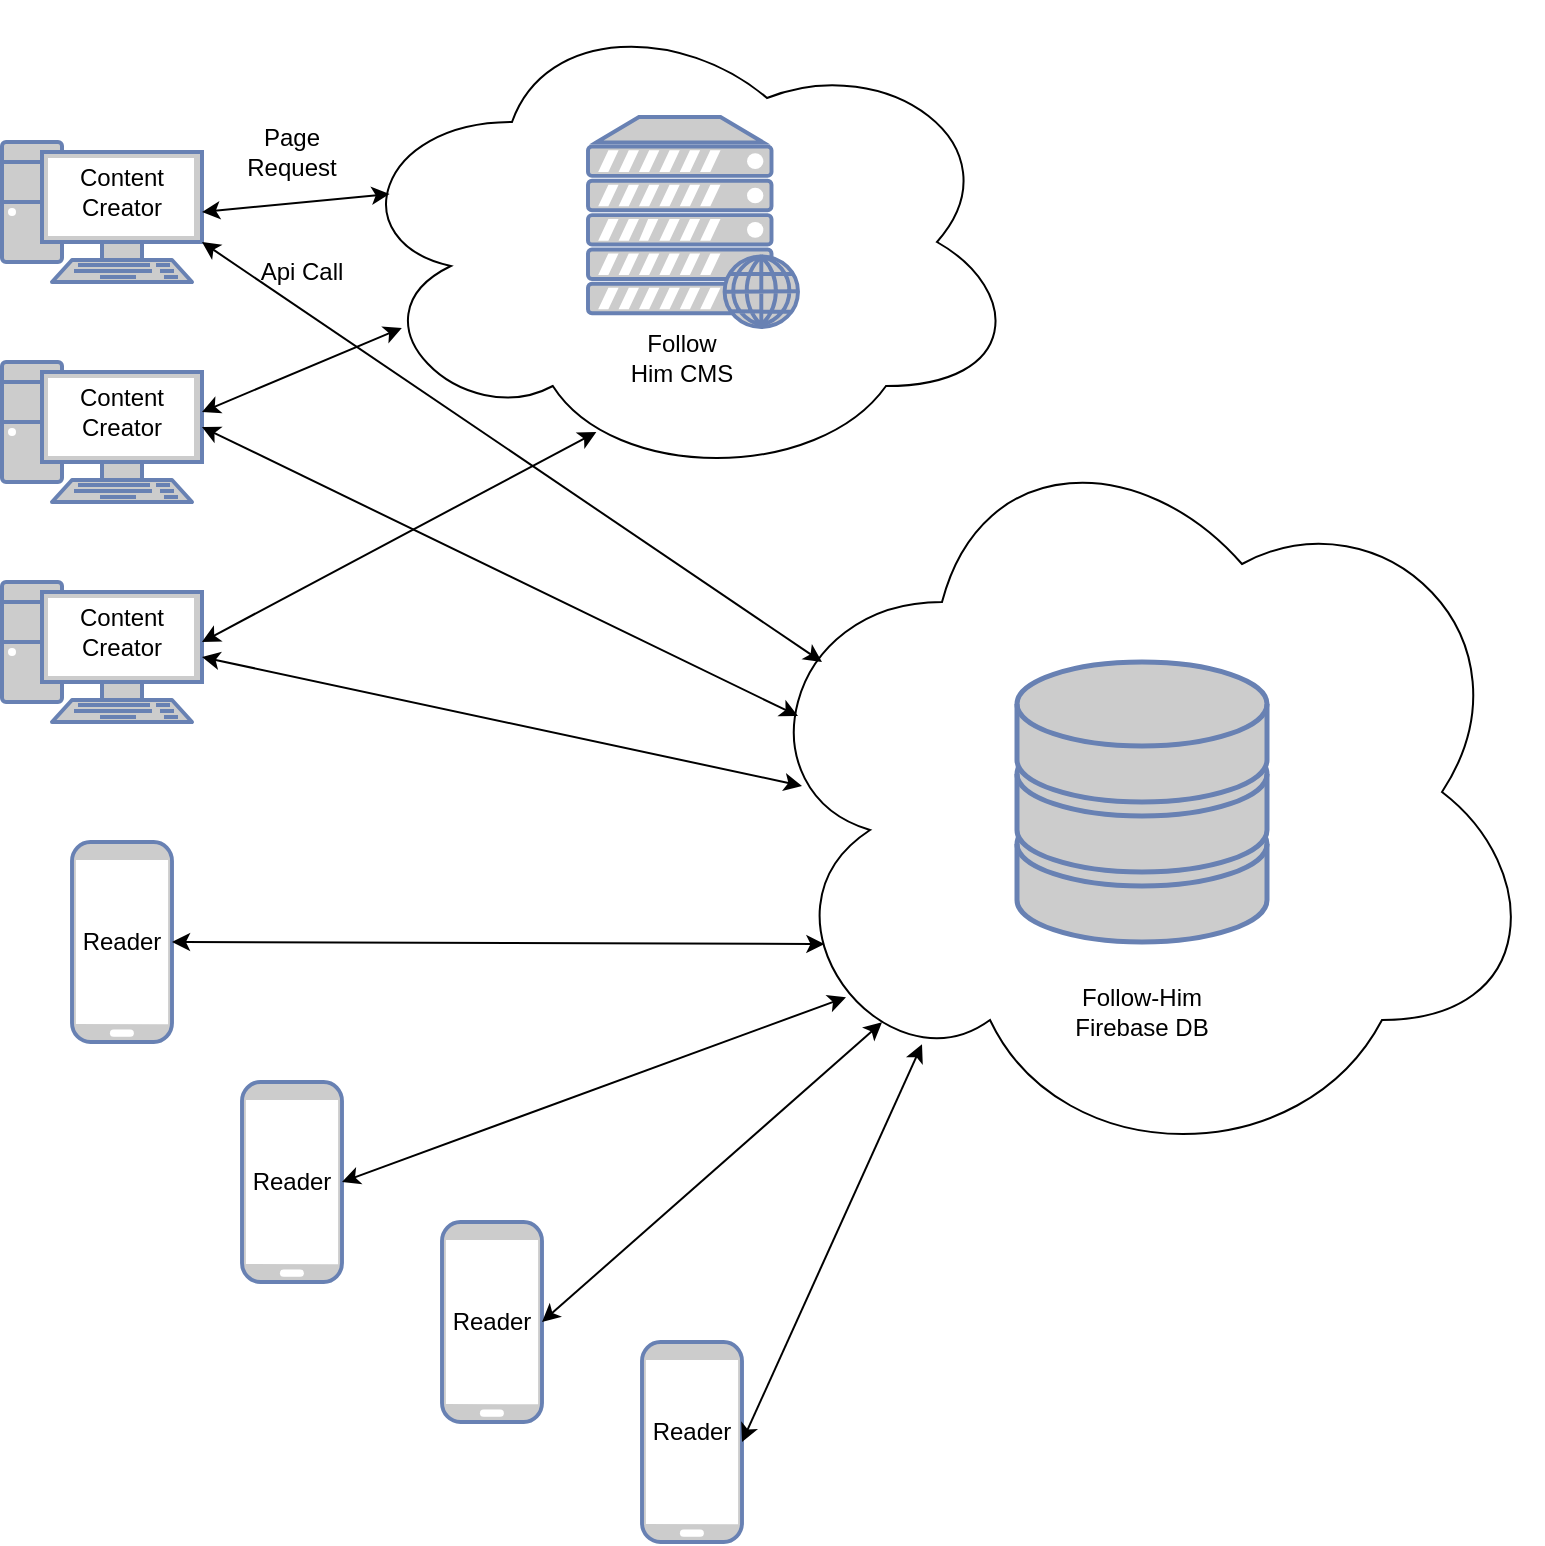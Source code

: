 <mxfile version="15.9.1" type="device" pages="2"><diagram id="mz4VsZCvNTuuW2_Xtrlt" name="Page-1"><mxGraphModel dx="898" dy="1681" grid="1" gridSize="10" guides="1" tooltips="1" connect="1" arrows="1" fold="1" page="1" pageScale="1" pageWidth="850" pageHeight="1100" math="0" shadow="0"><root><mxCell id="0"/><mxCell id="1" parent="0"/><mxCell id="uoEYNqo_Tn6L4vWwAWvo-4" value="" style="fontColor=#0066CC;verticalAlign=top;verticalLabelPosition=bottom;labelPosition=center;align=center;html=1;outlineConnect=0;fillColor=#CCCCCC;strokeColor=#6881B3;gradientColor=none;gradientDirection=north;strokeWidth=2;shape=mxgraph.networks.pc;" parent="1" vertex="1"><mxGeometry x="80" y="260" width="100" height="70" as="geometry"/></mxCell><mxCell id="uoEYNqo_Tn6L4vWwAWvo-5" value="" style="fontColor=#0066CC;verticalAlign=top;verticalLabelPosition=bottom;labelPosition=center;align=center;html=1;outlineConnect=0;fillColor=#CCCCCC;strokeColor=#6881B3;gradientColor=none;gradientDirection=north;strokeWidth=2;shape=mxgraph.networks.pc;" parent="1" vertex="1"><mxGeometry x="80" y="150" width="100" height="70" as="geometry"/></mxCell><mxCell id="uoEYNqo_Tn6L4vWwAWvo-6" value="" style="fontColor=#0066CC;verticalAlign=top;verticalLabelPosition=bottom;labelPosition=center;align=center;html=1;outlineConnect=0;fillColor=#CCCCCC;strokeColor=#6881B3;gradientColor=none;gradientDirection=north;strokeWidth=2;shape=mxgraph.networks.pc;" parent="1" vertex="1"><mxGeometry x="80" y="40" width="100" height="70" as="geometry"/></mxCell><mxCell id="uoEYNqo_Tn6L4vWwAWvo-9" value="" style="ellipse;shape=cloud;whiteSpace=wrap;html=1;" parent="1" vertex="1"><mxGeometry x="250" y="-30" width="340" height="240" as="geometry"/></mxCell><mxCell id="uoEYNqo_Tn6L4vWwAWvo-8" value="" style="fontColor=#0066CC;verticalAlign=top;verticalLabelPosition=bottom;labelPosition=center;align=center;html=1;outlineConnect=0;fillColor=#CCCCCC;strokeColor=#6881B3;gradientColor=none;gradientDirection=north;strokeWidth=2;shape=mxgraph.networks.web_server;" parent="1" vertex="1"><mxGeometry x="373" y="27.5" width="105" height="105" as="geometry"/></mxCell><mxCell id="uoEYNqo_Tn6L4vWwAWvo-11" value="" style="endArrow=classic;startArrow=classic;html=1;rounded=0;entryX=0.07;entryY=0.4;entryDx=0;entryDy=0;entryPerimeter=0;exitX=1;exitY=0.5;exitDx=0;exitDy=0;exitPerimeter=0;" parent="1" source="uoEYNqo_Tn6L4vWwAWvo-6" target="uoEYNqo_Tn6L4vWwAWvo-9" edge="1"><mxGeometry width="50" height="50" relative="1" as="geometry"><mxPoint x="180" y="80" as="sourcePoint"/><mxPoint x="230" y="30" as="targetPoint"/></mxGeometry></mxCell><mxCell id="uoEYNqo_Tn6L4vWwAWvo-12" value="" style="endArrow=classic;startArrow=classic;html=1;rounded=0;entryX=0.374;entryY=0.896;entryDx=0;entryDy=0;entryPerimeter=0;" parent="1" target="uoEYNqo_Tn6L4vWwAWvo-9" edge="1"><mxGeometry width="50" height="50" relative="1" as="geometry"><mxPoint x="180" y="290" as="sourcePoint"/><mxPoint x="230" y="240" as="targetPoint"/></mxGeometry></mxCell><mxCell id="uoEYNqo_Tn6L4vWwAWvo-13" value="" style="endArrow=classic;startArrow=classic;html=1;rounded=0;entryX=0.088;entryY=0.679;entryDx=0;entryDy=0;entryPerimeter=0;exitX=1;exitY=0.5;exitDx=0;exitDy=0;" parent="1" source="uoEYNqo_Tn6L4vWwAWvo-15" target="uoEYNqo_Tn6L4vWwAWvo-9" edge="1"><mxGeometry width="50" height="50" relative="1" as="geometry"><mxPoint x="180" y="186" as="sourcePoint"/><mxPoint x="230" y="140" as="targetPoint"/></mxGeometry></mxCell><mxCell id="uoEYNqo_Tn6L4vWwAWvo-14" value="Content Creator" style="text;html=1;strokeColor=none;fillColor=none;align=center;verticalAlign=middle;whiteSpace=wrap;rounded=0;" parent="1" vertex="1"><mxGeometry x="100" y="40" width="80" height="50" as="geometry"/></mxCell><mxCell id="uoEYNqo_Tn6L4vWwAWvo-15" value="Content Creator" style="text;html=1;strokeColor=none;fillColor=none;align=center;verticalAlign=middle;whiteSpace=wrap;rounded=0;" parent="1" vertex="1"><mxGeometry x="100" y="150" width="80" height="50" as="geometry"/></mxCell><mxCell id="uoEYNqo_Tn6L4vWwAWvo-16" value="Content Creator" style="text;html=1;strokeColor=none;fillColor=none;align=center;verticalAlign=middle;whiteSpace=wrap;rounded=0;" parent="1" vertex="1"><mxGeometry x="100" y="260" width="80" height="50" as="geometry"/></mxCell><mxCell id="uoEYNqo_Tn6L4vWwAWvo-18" value="Follow Him CMS" style="text;html=1;strokeColor=none;fillColor=none;align=center;verticalAlign=middle;whiteSpace=wrap;rounded=0;" parent="1" vertex="1"><mxGeometry x="390" y="132.5" width="60" height="30" as="geometry"/></mxCell><mxCell id="uoEYNqo_Tn6L4vWwAWvo-29" value="Text" style="text;html=1;strokeColor=none;fillColor=none;align=center;verticalAlign=middle;whiteSpace=wrap;rounded=0;" parent="1" vertex="1"><mxGeometry x="620" y="460" width="60" height="30" as="geometry"/></mxCell><mxCell id="uoEYNqo_Tn6L4vWwAWvo-30" value="" style="ellipse;shape=cloud;whiteSpace=wrap;html=1;" parent="1" vertex="1"><mxGeometry x="450" y="175" width="400" height="380" as="geometry"/></mxCell><mxCell id="uoEYNqo_Tn6L4vWwAWvo-19" value="" style="fontColor=#0066CC;verticalAlign=top;verticalLabelPosition=bottom;labelPosition=center;align=center;html=1;outlineConnect=0;fillColor=#CCCCCC;strokeColor=#6881B3;gradientColor=none;gradientDirection=north;strokeWidth=2;shape=mxgraph.networks.storage;" parent="1" vertex="1"><mxGeometry x="587.5" y="300" width="125" height="140" as="geometry"/></mxCell><mxCell id="uoEYNqo_Tn6L4vWwAWvo-27" value="" style="endArrow=classic;startArrow=classic;html=1;rounded=0;entryX=0.1;entryY=0.329;entryDx=0;entryDy=0;entryPerimeter=0;exitX=1;exitY=1;exitDx=0;exitDy=0;" parent="1" source="uoEYNqo_Tn6L4vWwAWvo-14" target="uoEYNqo_Tn6L4vWwAWvo-30" edge="1"><mxGeometry width="50" height="50" relative="1" as="geometry"><mxPoint x="490" y="270" as="sourcePoint"/><mxPoint x="540" y="220" as="targetPoint"/></mxGeometry></mxCell><mxCell id="uoEYNqo_Tn6L4vWwAWvo-26" value="" style="endArrow=classic;startArrow=classic;html=1;rounded=0;entryX=0.07;entryY=0.4;entryDx=0;entryDy=0;entryPerimeter=0;" parent="1" target="uoEYNqo_Tn6L4vWwAWvo-30" edge="1"><mxGeometry width="50" height="50" relative="1" as="geometry"><mxPoint x="180" y="182.5" as="sourcePoint"/><mxPoint x="230" y="132.5" as="targetPoint"/></mxGeometry></mxCell><mxCell id="uoEYNqo_Tn6L4vWwAWvo-23" value="" style="endArrow=classic;startArrow=classic;html=1;rounded=0;entryX=0.075;entryY=0.492;entryDx=0;entryDy=0;entryPerimeter=0;exitX=1;exitY=0.75;exitDx=0;exitDy=0;" parent="1" source="uoEYNqo_Tn6L4vWwAWvo-16" target="uoEYNqo_Tn6L4vWwAWvo-30" edge="1"><mxGeometry width="50" height="50" relative="1" as="geometry"><mxPoint x="500" y="340" as="sourcePoint"/><mxPoint x="550" y="290" as="targetPoint"/></mxGeometry></mxCell><mxCell id="uoEYNqo_Tn6L4vWwAWvo-31" value="Follow-Him Firebase DB" style="text;html=1;strokeColor=none;fillColor=none;align=center;verticalAlign=middle;whiteSpace=wrap;rounded=0;" parent="1" vertex="1"><mxGeometry x="600" y="460" width="100" height="30" as="geometry"/></mxCell><mxCell id="uoEYNqo_Tn6L4vWwAWvo-32" value="" style="fontColor=#0066CC;verticalAlign=top;verticalLabelPosition=bottom;labelPosition=center;align=center;html=1;outlineConnect=0;fillColor=#CCCCCC;strokeColor=#6881B3;gradientColor=none;gradientDirection=north;strokeWidth=2;shape=mxgraph.networks.mobile;" parent="1" vertex="1"><mxGeometry x="115" y="390" width="50" height="100" as="geometry"/></mxCell><mxCell id="uoEYNqo_Tn6L4vWwAWvo-33" value="" style="fontColor=#0066CC;verticalAlign=top;verticalLabelPosition=bottom;labelPosition=center;align=center;html=1;outlineConnect=0;fillColor=#CCCCCC;strokeColor=#6881B3;gradientColor=none;gradientDirection=north;strokeWidth=2;shape=mxgraph.networks.mobile;" parent="1" vertex="1"><mxGeometry x="200" y="510" width="50" height="100" as="geometry"/></mxCell><mxCell id="uoEYNqo_Tn6L4vWwAWvo-34" value="" style="fontColor=#0066CC;verticalAlign=top;verticalLabelPosition=bottom;labelPosition=center;align=center;html=1;outlineConnect=0;fillColor=#CCCCCC;strokeColor=#6881B3;gradientColor=none;gradientDirection=north;strokeWidth=2;shape=mxgraph.networks.mobile;" parent="1" vertex="1"><mxGeometry x="300" y="580" width="50" height="100" as="geometry"/></mxCell><mxCell id="uoEYNqo_Tn6L4vWwAWvo-35" value="" style="fontColor=#0066CC;verticalAlign=top;verticalLabelPosition=bottom;labelPosition=center;align=center;html=1;outlineConnect=0;fillColor=#CCCCCC;strokeColor=#6881B3;gradientColor=none;gradientDirection=north;strokeWidth=2;shape=mxgraph.networks.mobile;" parent="1" vertex="1"><mxGeometry x="400" y="640" width="50" height="100" as="geometry"/></mxCell><mxCell id="uoEYNqo_Tn6L4vWwAWvo-36" value="" style="endArrow=classic;startArrow=classic;html=1;rounded=0;exitX=1;exitY=0.5;exitDx=0;exitDy=0;exitPerimeter=0;entryX=0.103;entryY=0.7;entryDx=0;entryDy=0;entryPerimeter=0;" parent="1" source="uoEYNqo_Tn6L4vWwAWvo-32" target="uoEYNqo_Tn6L4vWwAWvo-30" edge="1"><mxGeometry width="50" height="50" relative="1" as="geometry"><mxPoint x="330" y="510" as="sourcePoint"/><mxPoint x="380" y="460" as="targetPoint"/></mxGeometry></mxCell><mxCell id="uoEYNqo_Tn6L4vWwAWvo-37" value="" style="endArrow=classic;startArrow=classic;html=1;rounded=0;exitX=1;exitY=0.5;exitDx=0;exitDy=0;exitPerimeter=0;entryX=0.13;entryY=0.77;entryDx=0;entryDy=0;entryPerimeter=0;" parent="1" source="uoEYNqo_Tn6L4vWwAWvo-33" target="uoEYNqo_Tn6L4vWwAWvo-30" edge="1"><mxGeometry width="50" height="50" relative="1" as="geometry"><mxPoint x="330" y="520" as="sourcePoint"/><mxPoint x="380" y="470" as="targetPoint"/></mxGeometry></mxCell><mxCell id="uoEYNqo_Tn6L4vWwAWvo-38" value="" style="endArrow=classic;startArrow=classic;html=1;rounded=0;entryX=0.175;entryY=0.803;entryDx=0;entryDy=0;entryPerimeter=0;" parent="1" target="uoEYNqo_Tn6L4vWwAWvo-30" edge="1"><mxGeometry width="50" height="50" relative="1" as="geometry"><mxPoint x="350" y="630" as="sourcePoint"/><mxPoint x="400" y="590" as="targetPoint"/><Array as="points"/></mxGeometry></mxCell><mxCell id="uoEYNqo_Tn6L4vWwAWvo-39" value="" style="endArrow=classic;startArrow=classic;html=1;rounded=0;entryX=0.225;entryY=0.832;entryDx=0;entryDy=0;entryPerimeter=0;" parent="1" target="uoEYNqo_Tn6L4vWwAWvo-30" edge="1"><mxGeometry width="50" height="50" relative="1" as="geometry"><mxPoint x="450" y="690" as="sourcePoint"/><mxPoint x="500" y="640" as="targetPoint"/></mxGeometry></mxCell><mxCell id="uoEYNqo_Tn6L4vWwAWvo-40" value="Reader" style="text;html=1;strokeColor=none;fillColor=none;align=center;verticalAlign=middle;whiteSpace=wrap;rounded=0;" parent="1" vertex="1"><mxGeometry x="110" y="425" width="60" height="30" as="geometry"/></mxCell><mxCell id="uoEYNqo_Tn6L4vWwAWvo-41" value="Reader" style="text;html=1;strokeColor=none;fillColor=none;align=center;verticalAlign=middle;whiteSpace=wrap;rounded=0;" parent="1" vertex="1"><mxGeometry x="195" y="545" width="60" height="30" as="geometry"/></mxCell><mxCell id="uoEYNqo_Tn6L4vWwAWvo-42" value="Reader" style="text;html=1;strokeColor=none;fillColor=none;align=center;verticalAlign=middle;whiteSpace=wrap;rounded=0;" parent="1" vertex="1"><mxGeometry x="295" y="615" width="60" height="30" as="geometry"/></mxCell><mxCell id="uoEYNqo_Tn6L4vWwAWvo-43" value="Reader" style="text;html=1;strokeColor=none;fillColor=none;align=center;verticalAlign=middle;whiteSpace=wrap;rounded=0;" parent="1" vertex="1"><mxGeometry x="395" y="670" width="60" height="30" as="geometry"/></mxCell><mxCell id="-KYl3BVo1BIDVRXu_bvx-1" value="Page Request" style="text;html=1;strokeColor=none;fillColor=none;align=center;verticalAlign=middle;whiteSpace=wrap;rounded=0;" vertex="1" parent="1"><mxGeometry x="195" y="30" width="60" height="30" as="geometry"/></mxCell><mxCell id="-KYl3BVo1BIDVRXu_bvx-2" value="Api Call" style="text;html=1;strokeColor=none;fillColor=none;align=center;verticalAlign=middle;whiteSpace=wrap;rounded=0;" vertex="1" parent="1"><mxGeometry x="200" y="90" width="60" height="30" as="geometry"/></mxCell></root></mxGraphModel></diagram><diagram id="XOTv8mKoGk-s3TeSOzUG" name="Page-2"><mxGraphModel dx="898" dy="581" grid="1" gridSize="10" guides="1" tooltips="1" connect="1" arrows="1" fold="1" page="1" pageScale="1" pageWidth="850" pageHeight="1100" math="0" shadow="0"><root><mxCell id="pqBUA2242xt522p72itb-0"/><mxCell id="pqBUA2242xt522p72itb-1" parent="pqBUA2242xt522p72itb-0"/><mxCell id="pqBUA2242xt522p72itb-2" value="Users" style="shape=table;startSize=30;container=1;collapsible=1;childLayout=tableLayout;fixedRows=1;rowLines=0;fontStyle=1;align=center;resizeLast=1;" vertex="1" parent="pqBUA2242xt522p72itb-1"><mxGeometry x="120" y="80" width="180" height="190" as="geometry"><mxRectangle x="120" y="80" width="70" height="30" as="alternateBounds"/></mxGeometry></mxCell><mxCell id="pqBUA2242xt522p72itb-3" value="" style="shape=partialRectangle;collapsible=0;dropTarget=0;pointerEvents=0;fillColor=none;top=0;left=0;bottom=1;right=0;points=[[0,0.5],[1,0.5]];portConstraint=eastwest;" vertex="1" parent="pqBUA2242xt522p72itb-2"><mxGeometry y="30" width="180" height="30" as="geometry"/></mxCell><mxCell id="pqBUA2242xt522p72itb-4" value="PK" style="shape=partialRectangle;connectable=0;fillColor=none;top=0;left=0;bottom=0;right=0;fontStyle=1;overflow=hidden;" vertex="1" parent="pqBUA2242xt522p72itb-3"><mxGeometry width="30" height="30" as="geometry"><mxRectangle width="30" height="30" as="alternateBounds"/></mxGeometry></mxCell><mxCell id="pqBUA2242xt522p72itb-5" value="uuid" style="shape=partialRectangle;connectable=0;fillColor=none;top=0;left=0;bottom=0;right=0;align=left;spacingLeft=6;fontStyle=5;overflow=hidden;" vertex="1" parent="pqBUA2242xt522p72itb-3"><mxGeometry x="30" width="150" height="30" as="geometry"><mxRectangle width="150" height="30" as="alternateBounds"/></mxGeometry></mxCell><mxCell id="pqBUA2242xt522p72itb-6" value="" style="shape=partialRectangle;collapsible=0;dropTarget=0;pointerEvents=0;fillColor=none;top=0;left=0;bottom=0;right=0;points=[[0,0.5],[1,0.5]];portConstraint=eastwest;" vertex="1" parent="pqBUA2242xt522p72itb-2"><mxGeometry y="60" width="180" height="30" as="geometry"/></mxCell><mxCell id="pqBUA2242xt522p72itb-7" value="FK" style="shape=partialRectangle;connectable=0;fillColor=none;top=0;left=0;bottom=0;right=0;editable=1;overflow=hidden;" vertex="1" parent="pqBUA2242xt522p72itb-6"><mxGeometry width="30" height="30" as="geometry"><mxRectangle width="30" height="30" as="alternateBounds"/></mxGeometry></mxCell><mxCell id="pqBUA2242xt522p72itb-8" value="Friends" style="shape=partialRectangle;connectable=0;fillColor=none;top=0;left=0;bottom=0;right=0;align=left;spacingLeft=6;overflow=hidden;" vertex="1" parent="pqBUA2242xt522p72itb-6"><mxGeometry x="30" width="150" height="30" as="geometry"><mxRectangle width="150" height="30" as="alternateBounds"/></mxGeometry></mxCell><mxCell id="pqBUA2242xt522p72itb-9" value="" style="shape=partialRectangle;collapsible=0;dropTarget=0;pointerEvents=0;fillColor=none;top=0;left=0;bottom=0;right=0;points=[[0,0.5],[1,0.5]];portConstraint=eastwest;" vertex="1" parent="pqBUA2242xt522p72itb-2"><mxGeometry y="90" width="180" height="30" as="geometry"/></mxCell><mxCell id="pqBUA2242xt522p72itb-10" value="" style="shape=partialRectangle;connectable=0;fillColor=none;top=0;left=0;bottom=0;right=0;editable=1;overflow=hidden;" vertex="1" parent="pqBUA2242xt522p72itb-9"><mxGeometry width="30" height="30" as="geometry"><mxRectangle width="30" height="30" as="alternateBounds"/></mxGeometry></mxCell><mxCell id="pqBUA2242xt522p72itb-11" value="Profile" style="shape=partialRectangle;connectable=0;fillColor=none;top=0;left=0;bottom=0;right=0;align=left;spacingLeft=6;overflow=hidden;" vertex="1" parent="pqBUA2242xt522p72itb-9"><mxGeometry x="30" width="150" height="30" as="geometry"><mxRectangle width="150" height="30" as="alternateBounds"/></mxGeometry></mxCell><mxCell id="pqBUA2242xt522p72itb-12" value="" style="shape=partialRectangle;collapsible=0;dropTarget=0;pointerEvents=0;fillColor=none;top=0;left=0;bottom=0;right=0;points=[[0,0.5],[1,0.5]];portConstraint=eastwest;" vertex="1" parent="pqBUA2242xt522p72itb-2"><mxGeometry y="120" width="180" height="30" as="geometry"/></mxCell><mxCell id="pqBUA2242xt522p72itb-13" value="" style="shape=partialRectangle;connectable=0;fillColor=none;top=0;left=0;bottom=0;right=0;editable=1;overflow=hidden;" vertex="1" parent="pqBUA2242xt522p72itb-12"><mxGeometry width="30" height="30" as="geometry"><mxRectangle width="30" height="30" as="alternateBounds"/></mxGeometry></mxCell><mxCell id="pqBUA2242xt522p72itb-14" value="Read_History" style="shape=partialRectangle;connectable=0;fillColor=none;top=0;left=0;bottom=0;right=0;align=left;spacingLeft=6;overflow=hidden;" vertex="1" parent="pqBUA2242xt522p72itb-12"><mxGeometry x="30" width="150" height="30" as="geometry"><mxRectangle width="150" height="30" as="alternateBounds"/></mxGeometry></mxCell><mxCell id="pqBUA2242xt522p72itb-15" value="" style="curved=1;endArrow=classic;html=1;rounded=0;entryX=1;entryY=0.5;entryDx=0;entryDy=0;exitX=1;exitY=0.5;exitDx=0;exitDy=0;" edge="1" parent="pqBUA2242xt522p72itb-2" source="pqBUA2242xt522p72itb-6" target="pqBUA2242xt522p72itb-3"><mxGeometry width="50" height="50" relative="1" as="geometry"><mxPoint x="280" y="250" as="sourcePoint"/><mxPoint x="330" y="200" as="targetPoint"/><Array as="points"><mxPoint x="200" y="70"/><mxPoint x="200" y="60"/></Array></mxGeometry></mxCell><mxCell id="pqBUA2242xt522p72itb-30" value="Table" style="shape=table;startSize=30;container=1;collapsible=1;childLayout=tableLayout;fixedRows=1;rowLines=0;fontStyle=1;align=center;resizeLast=1;" vertex="1" parent="pqBUA2242xt522p72itb-1"><mxGeometry x="330" y="220" width="180" height="160" as="geometry"><mxRectangle x="330" y="220" width="60" height="30" as="alternateBounds"/></mxGeometry></mxCell><mxCell id="pqBUA2242xt522p72itb-31" value="" style="shape=partialRectangle;collapsible=0;dropTarget=0;pointerEvents=0;fillColor=none;top=0;left=0;bottom=1;right=0;points=[[0,0.5],[1,0.5]];portConstraint=eastwest;" vertex="1" parent="pqBUA2242xt522p72itb-30"><mxGeometry y="30" width="180" height="30" as="geometry"/></mxCell><mxCell id="pqBUA2242xt522p72itb-32" value="PK" style="shape=partialRectangle;connectable=0;fillColor=none;top=0;left=0;bottom=0;right=0;fontStyle=1;overflow=hidden;" vertex="1" parent="pqBUA2242xt522p72itb-31"><mxGeometry width="30" height="30" as="geometry"><mxRectangle width="30" height="30" as="alternateBounds"/></mxGeometry></mxCell><mxCell id="pqBUA2242xt522p72itb-33" value="UniqueID" style="shape=partialRectangle;connectable=0;fillColor=none;top=0;left=0;bottom=0;right=0;align=left;spacingLeft=6;fontStyle=5;overflow=hidden;" vertex="1" parent="pqBUA2242xt522p72itb-31"><mxGeometry x="30" width="150" height="30" as="geometry"><mxRectangle width="150" height="30" as="alternateBounds"/></mxGeometry></mxCell><mxCell id="pqBUA2242xt522p72itb-34" value="" style="shape=partialRectangle;collapsible=0;dropTarget=0;pointerEvents=0;fillColor=none;top=0;left=0;bottom=0;right=0;points=[[0,0.5],[1,0.5]];portConstraint=eastwest;" vertex="1" parent="pqBUA2242xt522p72itb-30"><mxGeometry y="60" width="180" height="30" as="geometry"/></mxCell><mxCell id="pqBUA2242xt522p72itb-35" value="" style="shape=partialRectangle;connectable=0;fillColor=none;top=0;left=0;bottom=0;right=0;editable=1;overflow=hidden;" vertex="1" parent="pqBUA2242xt522p72itb-34"><mxGeometry width="30" height="30" as="geometry"><mxRectangle width="30" height="30" as="alternateBounds"/></mxGeometry></mxCell><mxCell id="pqBUA2242xt522p72itb-36" value="Row 1" style="shape=partialRectangle;connectable=0;fillColor=none;top=0;left=0;bottom=0;right=0;align=left;spacingLeft=6;overflow=hidden;" vertex="1" parent="pqBUA2242xt522p72itb-34"><mxGeometry x="30" width="150" height="30" as="geometry"><mxRectangle width="150" height="30" as="alternateBounds"/></mxGeometry></mxCell><mxCell id="pqBUA2242xt522p72itb-37" value="" style="shape=partialRectangle;collapsible=0;dropTarget=0;pointerEvents=0;fillColor=none;top=0;left=0;bottom=0;right=0;points=[[0,0.5],[1,0.5]];portConstraint=eastwest;" vertex="1" parent="pqBUA2242xt522p72itb-30"><mxGeometry y="90" width="180" height="30" as="geometry"/></mxCell><mxCell id="pqBUA2242xt522p72itb-38" value="" style="shape=partialRectangle;connectable=0;fillColor=none;top=0;left=0;bottom=0;right=0;editable=1;overflow=hidden;" vertex="1" parent="pqBUA2242xt522p72itb-37"><mxGeometry width="30" height="30" as="geometry"><mxRectangle width="30" height="30" as="alternateBounds"/></mxGeometry></mxCell><mxCell id="pqBUA2242xt522p72itb-39" value="Row 2" style="shape=partialRectangle;connectable=0;fillColor=none;top=0;left=0;bottom=0;right=0;align=left;spacingLeft=6;overflow=hidden;" vertex="1" parent="pqBUA2242xt522p72itb-37"><mxGeometry x="30" width="150" height="30" as="geometry"><mxRectangle width="150" height="30" as="alternateBounds"/></mxGeometry></mxCell><mxCell id="pqBUA2242xt522p72itb-40" value="" style="shape=partialRectangle;collapsible=0;dropTarget=0;pointerEvents=0;fillColor=none;top=0;left=0;bottom=0;right=0;points=[[0,0.5],[1,0.5]];portConstraint=eastwest;" vertex="1" parent="pqBUA2242xt522p72itb-30"><mxGeometry y="120" width="180" height="30" as="geometry"/></mxCell><mxCell id="pqBUA2242xt522p72itb-41" value="" style="shape=partialRectangle;connectable=0;fillColor=none;top=0;left=0;bottom=0;right=0;editable=1;overflow=hidden;" vertex="1" parent="pqBUA2242xt522p72itb-40"><mxGeometry width="30" height="30" as="geometry"><mxRectangle width="30" height="30" as="alternateBounds"/></mxGeometry></mxCell><mxCell id="pqBUA2242xt522p72itb-42" value="Row 3" style="shape=partialRectangle;connectable=0;fillColor=none;top=0;left=0;bottom=0;right=0;align=left;spacingLeft=6;overflow=hidden;" vertex="1" parent="pqBUA2242xt522p72itb-40"><mxGeometry x="30" width="150" height="30" as="geometry"><mxRectangle width="150" height="30" as="alternateBounds"/></mxGeometry></mxCell><mxCell id="pqBUA2242xt522p72itb-43" value="Table" style="shape=table;startSize=30;container=1;collapsible=1;childLayout=tableLayout;fixedRows=1;rowLines=0;fontStyle=1;align=center;resizeLast=1;" vertex="1" parent="pqBUA2242xt522p72itb-1"><mxGeometry x="330" y="220" width="180" height="160" as="geometry"/></mxCell><mxCell id="pqBUA2242xt522p72itb-44" value="" style="shape=partialRectangle;collapsible=0;dropTarget=0;pointerEvents=0;fillColor=none;top=0;left=0;bottom=1;right=0;points=[[0,0.5],[1,0.5]];portConstraint=eastwest;" vertex="1" parent="pqBUA2242xt522p72itb-43"><mxGeometry y="30" width="180" height="30" as="geometry"/></mxCell><mxCell id="pqBUA2242xt522p72itb-45" value="PK" style="shape=partialRectangle;connectable=0;fillColor=none;top=0;left=0;bottom=0;right=0;fontStyle=1;overflow=hidden;" vertex="1" parent="pqBUA2242xt522p72itb-44"><mxGeometry width="30" height="30" as="geometry"><mxRectangle width="30" height="30" as="alternateBounds"/></mxGeometry></mxCell><mxCell id="pqBUA2242xt522p72itb-46" value="UniqueID" style="shape=partialRectangle;connectable=0;fillColor=none;top=0;left=0;bottom=0;right=0;align=left;spacingLeft=6;fontStyle=5;overflow=hidden;" vertex="1" parent="pqBUA2242xt522p72itb-44"><mxGeometry x="30" width="150" height="30" as="geometry"><mxRectangle width="150" height="30" as="alternateBounds"/></mxGeometry></mxCell><mxCell id="pqBUA2242xt522p72itb-47" value="" style="shape=partialRectangle;collapsible=0;dropTarget=0;pointerEvents=0;fillColor=none;top=0;left=0;bottom=0;right=0;points=[[0,0.5],[1,0.5]];portConstraint=eastwest;" vertex="1" parent="pqBUA2242xt522p72itb-43"><mxGeometry y="60" width="180" height="30" as="geometry"/></mxCell><mxCell id="pqBUA2242xt522p72itb-48" value="" style="shape=partialRectangle;connectable=0;fillColor=none;top=0;left=0;bottom=0;right=0;editable=1;overflow=hidden;" vertex="1" parent="pqBUA2242xt522p72itb-47"><mxGeometry width="30" height="30" as="geometry"><mxRectangle width="30" height="30" as="alternateBounds"/></mxGeometry></mxCell><mxCell id="pqBUA2242xt522p72itb-49" value="Row 1" style="shape=partialRectangle;connectable=0;fillColor=none;top=0;left=0;bottom=0;right=0;align=left;spacingLeft=6;overflow=hidden;" vertex="1" parent="pqBUA2242xt522p72itb-47"><mxGeometry x="30" width="150" height="30" as="geometry"><mxRectangle width="150" height="30" as="alternateBounds"/></mxGeometry></mxCell><mxCell id="pqBUA2242xt522p72itb-50" value="" style="shape=partialRectangle;collapsible=0;dropTarget=0;pointerEvents=0;fillColor=none;top=0;left=0;bottom=0;right=0;points=[[0,0.5],[1,0.5]];portConstraint=eastwest;" vertex="1" parent="pqBUA2242xt522p72itb-43"><mxGeometry y="90" width="180" height="30" as="geometry"/></mxCell><mxCell id="pqBUA2242xt522p72itb-51" value="" style="shape=partialRectangle;connectable=0;fillColor=none;top=0;left=0;bottom=0;right=0;editable=1;overflow=hidden;" vertex="1" parent="pqBUA2242xt522p72itb-50"><mxGeometry width="30" height="30" as="geometry"><mxRectangle width="30" height="30" as="alternateBounds"/></mxGeometry></mxCell><mxCell id="pqBUA2242xt522p72itb-52" value="Row 2" style="shape=partialRectangle;connectable=0;fillColor=none;top=0;left=0;bottom=0;right=0;align=left;spacingLeft=6;overflow=hidden;" vertex="1" parent="pqBUA2242xt522p72itb-50"><mxGeometry x="30" width="150" height="30" as="geometry"><mxRectangle width="150" height="30" as="alternateBounds"/></mxGeometry></mxCell><mxCell id="pqBUA2242xt522p72itb-53" value="" style="shape=partialRectangle;collapsible=0;dropTarget=0;pointerEvents=0;fillColor=none;top=0;left=0;bottom=0;right=0;points=[[0,0.5],[1,0.5]];portConstraint=eastwest;" vertex="1" parent="pqBUA2242xt522p72itb-43"><mxGeometry y="120" width="180" height="30" as="geometry"/></mxCell><mxCell id="pqBUA2242xt522p72itb-54" value="" style="shape=partialRectangle;connectable=0;fillColor=none;top=0;left=0;bottom=0;right=0;editable=1;overflow=hidden;" vertex="1" parent="pqBUA2242xt522p72itb-53"><mxGeometry width="30" height="30" as="geometry"><mxRectangle width="30" height="30" as="alternateBounds"/></mxGeometry></mxCell><mxCell id="pqBUA2242xt522p72itb-55" value="Row 3" style="shape=partialRectangle;connectable=0;fillColor=none;top=0;left=0;bottom=0;right=0;align=left;spacingLeft=6;overflow=hidden;" vertex="1" parent="pqBUA2242xt522p72itb-53"><mxGeometry x="30" width="150" height="30" as="geometry"><mxRectangle width="150" height="30" as="alternateBounds"/></mxGeometry></mxCell><mxCell id="pqBUA2242xt522p72itb-56" value="Table" style="shape=table;startSize=30;container=1;collapsible=1;childLayout=tableLayout;fixedRows=1;rowLines=0;fontStyle=1;align=center;resizeLast=1;" vertex="1" parent="pqBUA2242xt522p72itb-1"><mxGeometry x="330" y="220" width="180" height="160" as="geometry"/></mxCell><mxCell id="pqBUA2242xt522p72itb-57" value="" style="shape=partialRectangle;collapsible=0;dropTarget=0;pointerEvents=0;fillColor=none;top=0;left=0;bottom=1;right=0;points=[[0,0.5],[1,0.5]];portConstraint=eastwest;" vertex="1" parent="pqBUA2242xt522p72itb-56"><mxGeometry y="30" width="180" height="30" as="geometry"/></mxCell><mxCell id="pqBUA2242xt522p72itb-58" value="PK" style="shape=partialRectangle;connectable=0;fillColor=none;top=0;left=0;bottom=0;right=0;fontStyle=1;overflow=hidden;" vertex="1" parent="pqBUA2242xt522p72itb-57"><mxGeometry width="30" height="30" as="geometry"><mxRectangle width="30" height="30" as="alternateBounds"/></mxGeometry></mxCell><mxCell id="pqBUA2242xt522p72itb-59" value="UniqueID" style="shape=partialRectangle;connectable=0;fillColor=none;top=0;left=0;bottom=0;right=0;align=left;spacingLeft=6;fontStyle=5;overflow=hidden;" vertex="1" parent="pqBUA2242xt522p72itb-57"><mxGeometry x="30" width="150" height="30" as="geometry"><mxRectangle width="150" height="30" as="alternateBounds"/></mxGeometry></mxCell><mxCell id="pqBUA2242xt522p72itb-60" value="" style="shape=partialRectangle;collapsible=0;dropTarget=0;pointerEvents=0;fillColor=none;top=0;left=0;bottom=0;right=0;points=[[0,0.5],[1,0.5]];portConstraint=eastwest;" vertex="1" parent="pqBUA2242xt522p72itb-56"><mxGeometry y="60" width="180" height="30" as="geometry"/></mxCell><mxCell id="pqBUA2242xt522p72itb-61" value="" style="shape=partialRectangle;connectable=0;fillColor=none;top=0;left=0;bottom=0;right=0;editable=1;overflow=hidden;" vertex="1" parent="pqBUA2242xt522p72itb-60"><mxGeometry width="30" height="30" as="geometry"><mxRectangle width="30" height="30" as="alternateBounds"/></mxGeometry></mxCell><mxCell id="pqBUA2242xt522p72itb-62" value="Row 1" style="shape=partialRectangle;connectable=0;fillColor=none;top=0;left=0;bottom=0;right=0;align=left;spacingLeft=6;overflow=hidden;" vertex="1" parent="pqBUA2242xt522p72itb-60"><mxGeometry x="30" width="150" height="30" as="geometry"><mxRectangle width="150" height="30" as="alternateBounds"/></mxGeometry></mxCell><mxCell id="pqBUA2242xt522p72itb-63" value="" style="shape=partialRectangle;collapsible=0;dropTarget=0;pointerEvents=0;fillColor=none;top=0;left=0;bottom=0;right=0;points=[[0,0.5],[1,0.5]];portConstraint=eastwest;" vertex="1" parent="pqBUA2242xt522p72itb-56"><mxGeometry y="90" width="180" height="30" as="geometry"/></mxCell><mxCell id="pqBUA2242xt522p72itb-64" value="" style="shape=partialRectangle;connectable=0;fillColor=none;top=0;left=0;bottom=0;right=0;editable=1;overflow=hidden;" vertex="1" parent="pqBUA2242xt522p72itb-63"><mxGeometry width="30" height="30" as="geometry"><mxRectangle width="30" height="30" as="alternateBounds"/></mxGeometry></mxCell><mxCell id="pqBUA2242xt522p72itb-65" value="Row 2" style="shape=partialRectangle;connectable=0;fillColor=none;top=0;left=0;bottom=0;right=0;align=left;spacingLeft=6;overflow=hidden;" vertex="1" parent="pqBUA2242xt522p72itb-63"><mxGeometry x="30" width="150" height="30" as="geometry"><mxRectangle width="150" height="30" as="alternateBounds"/></mxGeometry></mxCell><mxCell id="pqBUA2242xt522p72itb-66" value="" style="shape=partialRectangle;collapsible=0;dropTarget=0;pointerEvents=0;fillColor=none;top=0;left=0;bottom=0;right=0;points=[[0,0.5],[1,0.5]];portConstraint=eastwest;" vertex="1" parent="pqBUA2242xt522p72itb-56"><mxGeometry y="120" width="180" height="30" as="geometry"/></mxCell><mxCell id="pqBUA2242xt522p72itb-67" value="" style="shape=partialRectangle;connectable=0;fillColor=none;top=0;left=0;bottom=0;right=0;editable=1;overflow=hidden;" vertex="1" parent="pqBUA2242xt522p72itb-66"><mxGeometry width="30" height="30" as="geometry"><mxRectangle width="30" height="30" as="alternateBounds"/></mxGeometry></mxCell><mxCell id="pqBUA2242xt522p72itb-68" value="Row 3" style="shape=partialRectangle;connectable=0;fillColor=none;top=0;left=0;bottom=0;right=0;align=left;spacingLeft=6;overflow=hidden;" vertex="1" parent="pqBUA2242xt522p72itb-66"><mxGeometry x="30" width="150" height="30" as="geometry"><mxRectangle width="150" height="30" as="alternateBounds"/></mxGeometry></mxCell><mxCell id="pqBUA2242xt522p72itb-69" value="Table" style="shape=table;startSize=30;container=1;collapsible=1;childLayout=tableLayout;fixedRows=1;rowLines=0;fontStyle=1;align=center;resizeLast=1;" vertex="1" parent="pqBUA2242xt522p72itb-1"><mxGeometry x="550" y="60" width="180" height="150" as="geometry"/></mxCell><mxCell id="pqBUA2242xt522p72itb-70" value="" style="shape=partialRectangle;collapsible=0;dropTarget=0;pointerEvents=0;fillColor=none;top=0;left=0;bottom=1;right=0;points=[[0,0.5],[1,0.5]];portConstraint=eastwest;" vertex="1" parent="pqBUA2242xt522p72itb-69"><mxGeometry y="30" width="180" height="30" as="geometry"/></mxCell><mxCell id="pqBUA2242xt522p72itb-71" value="PK" style="shape=partialRectangle;connectable=0;fillColor=none;top=0;left=0;bottom=0;right=0;fontStyle=1;overflow=hidden;" vertex="1" parent="pqBUA2242xt522p72itb-70"><mxGeometry width="30" height="30" as="geometry"><mxRectangle width="30" height="30" as="alternateBounds"/></mxGeometry></mxCell><mxCell id="pqBUA2242xt522p72itb-72" value="UniqueID" style="shape=partialRectangle;connectable=0;fillColor=none;top=0;left=0;bottom=0;right=0;align=left;spacingLeft=6;fontStyle=5;overflow=hidden;" vertex="1" parent="pqBUA2242xt522p72itb-70"><mxGeometry x="30" width="150" height="30" as="geometry"><mxRectangle width="150" height="30" as="alternateBounds"/></mxGeometry></mxCell><mxCell id="pqBUA2242xt522p72itb-73" value="" style="shape=partialRectangle;collapsible=0;dropTarget=0;pointerEvents=0;fillColor=none;top=0;left=0;bottom=0;right=0;points=[[0,0.5],[1,0.5]];portConstraint=eastwest;" vertex="1" parent="pqBUA2242xt522p72itb-69"><mxGeometry y="60" width="180" height="30" as="geometry"/></mxCell><mxCell id="pqBUA2242xt522p72itb-74" value="" style="shape=partialRectangle;connectable=0;fillColor=none;top=0;left=0;bottom=0;right=0;editable=1;overflow=hidden;" vertex="1" parent="pqBUA2242xt522p72itb-73"><mxGeometry width="30" height="30" as="geometry"><mxRectangle width="30" height="30" as="alternateBounds"/></mxGeometry></mxCell><mxCell id="pqBUA2242xt522p72itb-75" value="Row 1" style="shape=partialRectangle;connectable=0;fillColor=none;top=0;left=0;bottom=0;right=0;align=left;spacingLeft=6;overflow=hidden;" vertex="1" parent="pqBUA2242xt522p72itb-73"><mxGeometry x="30" width="150" height="30" as="geometry"><mxRectangle width="150" height="30" as="alternateBounds"/></mxGeometry></mxCell><mxCell id="pqBUA2242xt522p72itb-76" value="" style="shape=partialRectangle;collapsible=0;dropTarget=0;pointerEvents=0;fillColor=none;top=0;left=0;bottom=0;right=0;points=[[0,0.5],[1,0.5]];portConstraint=eastwest;" vertex="1" parent="pqBUA2242xt522p72itb-69"><mxGeometry y="90" width="180" height="20" as="geometry"/></mxCell><mxCell id="pqBUA2242xt522p72itb-77" value="" style="shape=partialRectangle;connectable=0;fillColor=none;top=0;left=0;bottom=0;right=0;editable=1;overflow=hidden;" vertex="1" parent="pqBUA2242xt522p72itb-76"><mxGeometry width="30" height="20" as="geometry"><mxRectangle width="30" height="20" as="alternateBounds"/></mxGeometry></mxCell><mxCell id="pqBUA2242xt522p72itb-78" value="Row 2" style="shape=partialRectangle;connectable=0;fillColor=none;top=0;left=0;bottom=0;right=0;align=left;spacingLeft=6;overflow=hidden;" vertex="1" parent="pqBUA2242xt522p72itb-76"><mxGeometry x="30" width="150" height="20" as="geometry"><mxRectangle width="150" height="20" as="alternateBounds"/></mxGeometry></mxCell><mxCell id="pqBUA2242xt522p72itb-79" value="" style="shape=partialRectangle;collapsible=0;dropTarget=0;pointerEvents=0;fillColor=none;top=0;left=0;bottom=0;right=0;points=[[0,0.5],[1,0.5]];portConstraint=eastwest;" vertex="1" parent="pqBUA2242xt522p72itb-69"><mxGeometry y="110" width="180" height="30" as="geometry"/></mxCell><mxCell id="pqBUA2242xt522p72itb-80" value="" style="shape=partialRectangle;connectable=0;fillColor=none;top=0;left=0;bottom=0;right=0;editable=1;overflow=hidden;" vertex="1" parent="pqBUA2242xt522p72itb-79"><mxGeometry width="30" height="30" as="geometry"><mxRectangle width="30" height="30" as="alternateBounds"/></mxGeometry></mxCell><mxCell id="pqBUA2242xt522p72itb-81" value="Row 3" style="shape=partialRectangle;connectable=0;fillColor=none;top=0;left=0;bottom=0;right=0;align=left;spacingLeft=6;overflow=hidden;" vertex="1" parent="pqBUA2242xt522p72itb-79"><mxGeometry x="30" width="150" height="30" as="geometry"><mxRectangle width="150" height="30" as="alternateBounds"/></mxGeometry></mxCell></root></mxGraphModel></diagram></mxfile>